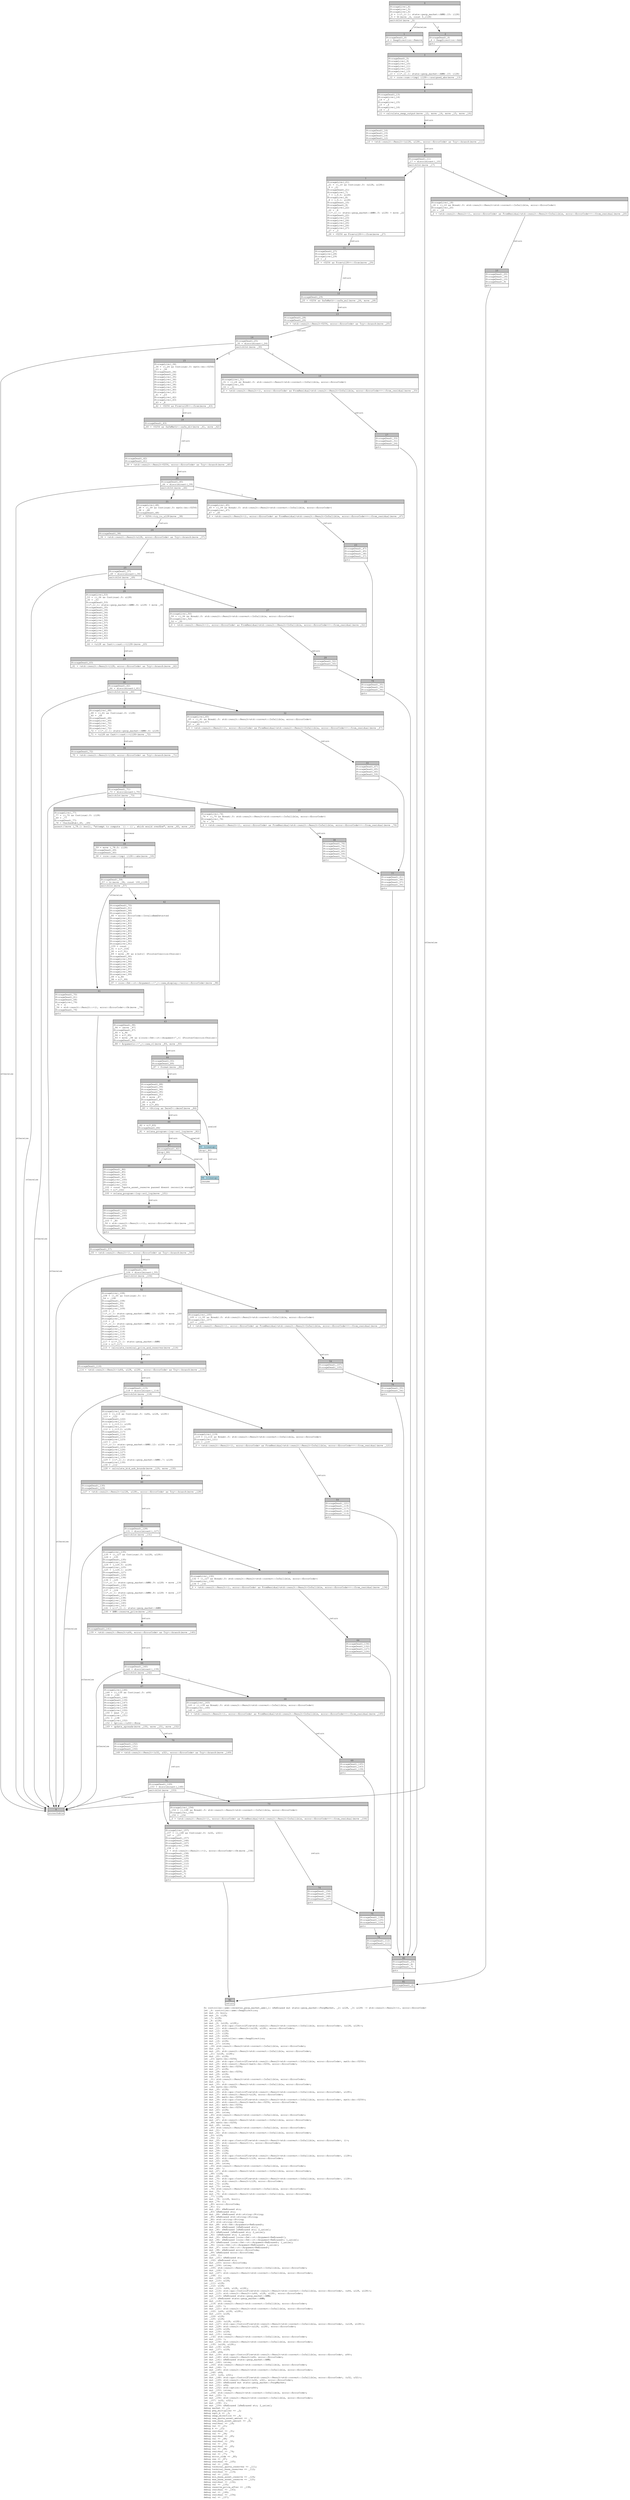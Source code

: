 digraph Mir_0_95 {
    graph [fontname="Courier, monospace"];
    node [fontname="Courier, monospace"];
    edge [fontname="Courier, monospace"];
    label=<fn controller::amm::recenter_perp_market_amm(_1: &amp;ReErased mut state::perp_market::PerpMarket, _2: u128, _3: u128) -&gt; std::result::Result&lt;(), error::ErrorCode&gt;<br align="left"/>let _4: controller::amm::SwapDirection;<br align="left"/>let mut _5: bool;<br align="left"/>let mut _6: i128;<br align="left"/>let _7: u128;<br align="left"/>let _8: u128;<br align="left"/>let mut _9: (u128, u128);<br align="left"/>let mut _10: std::ops::ControlFlow&lt;std::result::Result&lt;std::convert::Infallible, error::ErrorCode&gt;, (u128, u128)&gt;;<br align="left"/>let mut _11: std::result::Result&lt;(u128, u128), error::ErrorCode&gt;;<br align="left"/>let mut _12: u128;<br align="left"/>let mut _13: i128;<br align="left"/>let mut _14: u128;<br align="left"/>let mut _15: controller::amm::SwapDirection;<br align="left"/>let mut _16: u128;<br align="left"/>let mut _17: isize;<br align="left"/>let _18: std::result::Result&lt;std::convert::Infallible, error::ErrorCode&gt;;<br align="left"/>let mut _19: !;<br align="left"/>let mut _20: std::result::Result&lt;std::convert::Infallible, error::ErrorCode&gt;;<br align="left"/>let _21: (u128, u128);<br align="left"/>let mut _22: u128;<br align="left"/>let _23: math::bn::U256;<br align="left"/>let mut _24: std::ops::ControlFlow&lt;std::result::Result&lt;std::convert::Infallible, error::ErrorCode&gt;, math::bn::U256&gt;;<br align="left"/>let mut _25: std::result::Result&lt;math::bn::U256, error::ErrorCode&gt;;<br align="left"/>let mut _26: math::bn::U256;<br align="left"/>let mut _27: u128;<br align="left"/>let mut _28: math::bn::U256;<br align="left"/>let mut _29: u128;<br align="left"/>let mut _30: isize;<br align="left"/>let _31: std::result::Result&lt;std::convert::Infallible, error::ErrorCode&gt;;<br align="left"/>let mut _32: !;<br align="left"/>let mut _33: std::result::Result&lt;std::convert::Infallible, error::ErrorCode&gt;;<br align="left"/>let _34: math::bn::U256;<br align="left"/>let mut _35: u128;<br align="left"/>let mut _36: std::ops::ControlFlow&lt;std::result::Result&lt;std::convert::Infallible, error::ErrorCode&gt;, u128&gt;;<br align="left"/>let mut _37: std::result::Result&lt;u128, error::ErrorCode&gt;;<br align="left"/>let mut _38: math::bn::U256;<br align="left"/>let mut _39: std::ops::ControlFlow&lt;std::result::Result&lt;std::convert::Infallible, error::ErrorCode&gt;, math::bn::U256&gt;;<br align="left"/>let mut _40: std::result::Result&lt;math::bn::U256, error::ErrorCode&gt;;<br align="left"/>let mut _41: math::bn::U256;<br align="left"/>let mut _42: math::bn::U256;<br align="left"/>let mut _43: u128;<br align="left"/>let mut _44: isize;<br align="left"/>let _45: std::result::Result&lt;std::convert::Infallible, error::ErrorCode&gt;;<br align="left"/>let mut _46: !;<br align="left"/>let mut _47: std::result::Result&lt;std::convert::Infallible, error::ErrorCode&gt;;<br align="left"/>let _48: math::bn::U256;<br align="left"/>let mut _49: isize;<br align="left"/>let _50: std::result::Result&lt;std::convert::Infallible, error::ErrorCode&gt;;<br align="left"/>let mut _51: !;<br align="left"/>let mut _52: std::result::Result&lt;std::convert::Infallible, error::ErrorCode&gt;;<br align="left"/>let _53: u128;<br align="left"/>let _54: ();<br align="left"/>let mut _55: std::ops::ControlFlow&lt;std::result::Result&lt;std::convert::Infallible, error::ErrorCode&gt;, ()&gt;;<br align="left"/>let mut _56: std::result::Result&lt;(), error::ErrorCode&gt;;<br align="left"/>let mut _57: bool;<br align="left"/>let mut _58: i128;<br align="left"/>let mut _59: i128;<br align="left"/>let mut _60: i128;<br align="left"/>let mut _61: std::ops::ControlFlow&lt;std::result::Result&lt;std::convert::Infallible, error::ErrorCode&gt;, i128&gt;;<br align="left"/>let mut _62: std::result::Result&lt;i128, error::ErrorCode&gt;;<br align="left"/>let mut _63: u128;<br align="left"/>let mut _64: isize;<br align="left"/>let _65: std::result::Result&lt;std::convert::Infallible, error::ErrorCode&gt;;<br align="left"/>let mut _66: !;<br align="left"/>let mut _67: std::result::Result&lt;std::convert::Infallible, error::ErrorCode&gt;;<br align="left"/>let _68: i128;<br align="left"/>let mut _69: i128;<br align="left"/>let mut _70: std::ops::ControlFlow&lt;std::result::Result&lt;std::convert::Infallible, error::ErrorCode&gt;, i128&gt;;<br align="left"/>let mut _71: std::result::Result&lt;i128, error::ErrorCode&gt;;<br align="left"/>let mut _72: u128;<br align="left"/>let mut _73: isize;<br align="left"/>let _74: std::result::Result&lt;std::convert::Infallible, error::ErrorCode&gt;;<br align="left"/>let mut _75: !;<br align="left"/>let mut _76: std::result::Result&lt;std::convert::Infallible, error::ErrorCode&gt;;<br align="left"/>let _77: i128;<br align="left"/>let mut _78: (i128, bool);<br align="left"/>let mut _79: ();<br align="left"/>let _80: error::ErrorCode;<br align="left"/>let _81: ();<br align="left"/>let mut _82: &amp;ReErased str;<br align="left"/>let _83: &amp;ReErased str;<br align="left"/>let mut _84: &amp;ReErased std::string::String;<br align="left"/>let _85: &amp;ReErased std::string::String;<br align="left"/>let _86: std::string::String;<br align="left"/>let _87: std::string::String;<br align="left"/>let mut _88: std::fmt::Arguments&lt;ReErased&gt;;<br align="left"/>let mut _89: &amp;ReErased [&amp;ReErased str];<br align="left"/>let mut _90: &amp;ReErased [&amp;ReErased str; 2_usize];<br align="left"/>let _91: &amp;ReErased [&amp;ReErased str; 2_usize];<br align="left"/>let _92: [&amp;ReErased str; 2_usize];<br align="left"/>let mut _93: &amp;ReErased [core::fmt::rt::Argument&lt;ReErased&gt;];<br align="left"/>let mut _94: &amp;ReErased [core::fmt::rt::Argument&lt;ReErased&gt;; 1_usize];<br align="left"/>let _95: &amp;ReErased [core::fmt::rt::Argument&lt;ReErased&gt;; 1_usize];<br align="left"/>let _96: [core::fmt::rt::Argument&lt;ReErased&gt;; 1_usize];<br align="left"/>let mut _97: core::fmt::rt::Argument&lt;ReErased&gt;;<br align="left"/>let mut _98: &amp;ReErased error::ErrorCode;<br align="left"/>let _99: &amp;ReErased error::ErrorCode;<br align="left"/>let _100: ();<br align="left"/>let mut _101: &amp;ReErased str;<br align="left"/>let _102: &amp;ReErased str;<br align="left"/>let mut _103: error::ErrorCode;<br align="left"/>let mut _104: isize;<br align="left"/>let _105: std::result::Result&lt;std::convert::Infallible, error::ErrorCode&gt;;<br align="left"/>let mut _106: !;<br align="left"/>let mut _107: std::result::Result&lt;std::convert::Infallible, error::ErrorCode&gt;;<br align="left"/>let _108: ();<br align="left"/>let mut _109: u128;<br align="left"/>let mut _110: u128;<br align="left"/>let _111: u128;<br align="left"/>let _112: u128;<br align="left"/>let mut _113: (u64, u128, u128);<br align="left"/>let mut _114: std::ops::ControlFlow&lt;std::result::Result&lt;std::convert::Infallible, error::ErrorCode&gt;, (u64, u128, u128)&gt;;<br align="left"/>let mut _115: std::result::Result&lt;(u64, u128, u128), error::ErrorCode&gt;;<br align="left"/>let mut _116: &amp;ReErased state::perp_market::AMM;<br align="left"/>let _117: &amp;ReErased state::perp_market::AMM;<br align="left"/>let mut _118: isize;<br align="left"/>let _119: std::result::Result&lt;std::convert::Infallible, error::ErrorCode&gt;;<br align="left"/>let mut _120: !;<br align="left"/>let mut _121: std::result::Result&lt;std::convert::Infallible, error::ErrorCode&gt;;<br align="left"/>let _122: (u64, u128, u128);<br align="left"/>let mut _123: u128;<br align="left"/>let _124: u128;<br align="left"/>let _125: u128;<br align="left"/>let mut _126: (u128, u128);<br align="left"/>let mut _127: std::ops::ControlFlow&lt;std::result::Result&lt;std::convert::Infallible, error::ErrorCode&gt;, (u128, u128)&gt;;<br align="left"/>let mut _128: std::result::Result&lt;(u128, u128), error::ErrorCode&gt;;<br align="left"/>let mut _129: u128;<br align="left"/>let mut _130: u128;<br align="left"/>let mut _131: isize;<br align="left"/>let _132: std::result::Result&lt;std::convert::Infallible, error::ErrorCode&gt;;<br align="left"/>let mut _133: !;<br align="left"/>let mut _134: std::result::Result&lt;std::convert::Infallible, error::ErrorCode&gt;;<br align="left"/>let _135: (u128, u128);<br align="left"/>let mut _136: u128;<br align="left"/>let mut _137: u128;<br align="left"/>let _138: u64;<br align="left"/>let mut _139: std::ops::ControlFlow&lt;std::result::Result&lt;std::convert::Infallible, error::ErrorCode&gt;, u64&gt;;<br align="left"/>let mut _140: std::result::Result&lt;u64, error::ErrorCode&gt;;<br align="left"/>let mut _141: &amp;ReErased state::perp_market::AMM;<br align="left"/>let mut _142: isize;<br align="left"/>let _143: std::result::Result&lt;std::convert::Infallible, error::ErrorCode&gt;;<br align="left"/>let mut _144: !;<br align="left"/>let mut _145: std::result::Result&lt;std::convert::Infallible, error::ErrorCode&gt;;<br align="left"/>let _146: u64;<br align="left"/>let _147: (u32, u32);<br align="left"/>let mut _148: std::ops::ControlFlow&lt;std::result::Result&lt;std::convert::Infallible, error::ErrorCode&gt;, (u32, u32)&gt;;<br align="left"/>let mut _149: std::result::Result&lt;(u32, u32), error::ErrorCode&gt;;<br align="left"/>let mut _150: &amp;ReErased mut state::perp_market::PerpMarket;<br align="left"/>let mut _151: u64;<br align="left"/>let mut _152: std::option::Option&lt;u64&gt;;<br align="left"/>let mut _153: isize;<br align="left"/>let _154: std::result::Result&lt;std::convert::Infallible, error::ErrorCode&gt;;<br align="left"/>let mut _155: !;<br align="left"/>let mut _156: std::result::Result&lt;std::convert::Infallible, error::ErrorCode&gt;;<br align="left"/>let _157: (u32, u32);<br align="left"/>let mut _158: ();<br align="left"/>let mut _159: &amp;ReErased [&amp;ReErased str; 2_usize];<br align="left"/>debug market =&gt; _1;<br align="left"/>debug peg_multiplier =&gt; _2;<br align="left"/>debug sqrt_k =&gt; _3;<br align="left"/>debug swap_direction =&gt; _4;<br align="left"/>debug new_quote_asset_amount =&gt; _7;<br align="left"/>debug new_base_asset_amount =&gt; _8;<br align="left"/>debug residual =&gt; _18;<br align="left"/>debug val =&gt; _21;<br align="left"/>debug k =&gt; _23;<br align="left"/>debug residual =&gt; _31;<br align="left"/>debug val =&gt; _34;<br align="left"/>debug residual =&gt; _45;<br align="left"/>debug val =&gt; _48;<br align="left"/>debug residual =&gt; _50;<br align="left"/>debug val =&gt; _53;<br align="left"/>debug residual =&gt; _65;<br align="left"/>debug val =&gt; _68;<br align="left"/>debug residual =&gt; _74;<br align="left"/>debug val =&gt; _77;<br align="left"/>debug error_code =&gt; _80;<br align="left"/>debug res =&gt; _87;<br align="left"/>debug residual =&gt; _105;<br align="left"/>debug val =&gt; _108;<br align="left"/>debug terminal_quote_reserves =&gt; _111;<br align="left"/>debug terminal_base_reserves =&gt; _112;<br align="left"/>debug residual =&gt; _119;<br align="left"/>debug val =&gt; _122;<br align="left"/>debug min_base_asset_reserve =&gt; _124;<br align="left"/>debug max_base_asset_reserve =&gt; _125;<br align="left"/>debug residual =&gt; _132;<br align="left"/>debug val =&gt; _135;<br align="left"/>debug reserve_price_after =&gt; _138;<br align="left"/>debug residual =&gt; _143;<br align="left"/>debug val =&gt; _146;<br align="left"/>debug residual =&gt; _154;<br align="left"/>debug val =&gt; _157;<br align="left"/>>;
    bb0__0_95 [shape="none", label=<<table border="0" cellborder="1" cellspacing="0"><tr><td bgcolor="gray" align="center" colspan="1">0</td></tr><tr><td align="left" balign="left">StorageLive(_4)<br/>StorageLive(_5)<br/>StorageLive(_6)<br/>_6 = (((*_1).1: state::perp_market::AMM).15: i128)<br/>_5 = Gt(move _6, const 0_i128)<br/></td></tr><tr><td align="left">switchInt(move _5)</td></tr></table>>];
    bb1__0_95 [shape="none", label=<<table border="0" cellborder="1" cellspacing="0"><tr><td bgcolor="gray" align="center" colspan="1">1</td></tr><tr><td align="left" balign="left">StorageDead(_6)<br/>_4 = SwapDirection::Remove<br/></td></tr><tr><td align="left">goto</td></tr></table>>];
    bb2__0_95 [shape="none", label=<<table border="0" cellborder="1" cellspacing="0"><tr><td bgcolor="gray" align="center" colspan="1">2</td></tr><tr><td align="left" balign="left">StorageDead(_6)<br/>_4 = SwapDirection::Add<br/></td></tr><tr><td align="left">goto</td></tr></table>>];
    bb3__0_95 [shape="none", label=<<table border="0" cellborder="1" cellspacing="0"><tr><td bgcolor="gray" align="center" colspan="1">3</td></tr><tr><td align="left" balign="left">StorageDead(_5)<br/>StorageLive(_9)<br/>StorageLive(_10)<br/>StorageLive(_11)<br/>StorageLive(_12)<br/>StorageLive(_13)<br/>_13 = (((*_1).1: state::perp_market::AMM).15: i128)<br/></td></tr><tr><td align="left">_12 = core::num::&lt;impl i128&gt;::unsigned_abs(move _13)</td></tr></table>>];
    bb4__0_95 [shape="none", label=<<table border="0" cellborder="1" cellspacing="0"><tr><td bgcolor="gray" align="center" colspan="1">4</td></tr><tr><td align="left" balign="left">StorageDead(_13)<br/>StorageLive(_14)<br/>_14 = _3<br/>StorageLive(_15)<br/>_15 = _4<br/>StorageLive(_16)<br/>_16 = _3<br/></td></tr><tr><td align="left">_11 = calculate_swap_output(move _12, move _14, move _15, move _16)</td></tr></table>>];
    bb5__0_95 [shape="none", label=<<table border="0" cellborder="1" cellspacing="0"><tr><td bgcolor="gray" align="center" colspan="1">5</td></tr><tr><td align="left" balign="left">StorageDead(_16)<br/>StorageDead(_15)<br/>StorageDead(_14)<br/>StorageDead(_12)<br/></td></tr><tr><td align="left">_10 = &lt;std::result::Result&lt;(u128, u128), error::ErrorCode&gt; as Try&gt;::branch(move _11)</td></tr></table>>];
    bb6__0_95 [shape="none", label=<<table border="0" cellborder="1" cellspacing="0"><tr><td bgcolor="gray" align="center" colspan="1">6</td></tr><tr><td align="left" balign="left">StorageDead(_11)<br/>_17 = discriminant(_10)<br/></td></tr><tr><td align="left">switchInt(move _17)</td></tr></table>>];
    bb7__0_95 [shape="none", label=<<table border="0" cellborder="1" cellspacing="0"><tr><td bgcolor="gray" align="center" colspan="1">7</td></tr><tr><td align="left" balign="left">StorageLive(_21)<br/>_21 = ((_10 as Continue).0: (u128, u128))<br/>_9 = _21<br/>StorageDead(_21)<br/>StorageLive(_7)<br/>_7 = (_9.0: u128)<br/>StorageLive(_8)<br/>_8 = (_9.1: u128)<br/>StorageDead(_10)<br/>StorageDead(_9)<br/>StorageLive(_22)<br/>_22 = _8<br/>(((*_1).1: state::perp_market::AMM).5: u128) = move _22<br/>StorageDead(_22)<br/>StorageLive(_23)<br/>StorageLive(_24)<br/>StorageLive(_25)<br/>StorageLive(_26)<br/>StorageLive(_27)<br/>_27 = _3<br/></td></tr><tr><td align="left">_26 = &lt;U256 as From&lt;u128&gt;&gt;::from(move _27)</td></tr></table>>];
    bb8__0_95 [shape="none", label=<<table border="0" cellborder="1" cellspacing="0"><tr><td bgcolor="gray" align="center" colspan="1">8</td></tr><tr><td align="left">unreachable</td></tr></table>>];
    bb9__0_95 [shape="none", label=<<table border="0" cellborder="1" cellspacing="0"><tr><td bgcolor="gray" align="center" colspan="1">9</td></tr><tr><td align="left" balign="left">StorageLive(_18)<br/>_18 = ((_10 as Break).0: std::result::Result&lt;std::convert::Infallible, error::ErrorCode&gt;)<br/>StorageLive(_20)<br/>_20 = _18<br/></td></tr><tr><td align="left">_0 = &lt;std::result::Result&lt;(), error::ErrorCode&gt; as FromResidual&lt;std::result::Result&lt;Infallible, error::ErrorCode&gt;&gt;&gt;::from_residual(move _20)</td></tr></table>>];
    bb10__0_95 [shape="none", label=<<table border="0" cellborder="1" cellspacing="0"><tr><td bgcolor="gray" align="center" colspan="1">10</td></tr><tr><td align="left" balign="left">StorageDead(_20)<br/>StorageDead(_18)<br/>StorageDead(_10)<br/>StorageDead(_9)<br/></td></tr><tr><td align="left">goto</td></tr></table>>];
    bb11__0_95 [shape="none", label=<<table border="0" cellborder="1" cellspacing="0"><tr><td bgcolor="gray" align="center" colspan="1">11</td></tr><tr><td align="left" balign="left">StorageDead(_27)<br/>StorageLive(_28)<br/>StorageLive(_29)<br/>_29 = _3<br/></td></tr><tr><td align="left">_28 = &lt;U256 as From&lt;u128&gt;&gt;::from(move _29)</td></tr></table>>];
    bb12__0_95 [shape="none", label=<<table border="0" cellborder="1" cellspacing="0"><tr><td bgcolor="gray" align="center" colspan="1">12</td></tr><tr><td align="left" balign="left">StorageDead(_29)<br/></td></tr><tr><td align="left">_25 = &lt;U256 as SafeMath&gt;::safe_mul(move _26, move _28)</td></tr></table>>];
    bb13__0_95 [shape="none", label=<<table border="0" cellborder="1" cellspacing="0"><tr><td bgcolor="gray" align="center" colspan="1">13</td></tr><tr><td align="left" balign="left">StorageDead(_28)<br/>StorageDead(_26)<br/></td></tr><tr><td align="left">_24 = &lt;std::result::Result&lt;U256, error::ErrorCode&gt; as Try&gt;::branch(move _25)</td></tr></table>>];
    bb14__0_95 [shape="none", label=<<table border="0" cellborder="1" cellspacing="0"><tr><td bgcolor="gray" align="center" colspan="1">14</td></tr><tr><td align="left" balign="left">StorageDead(_25)<br/>_30 = discriminant(_24)<br/></td></tr><tr><td align="left">switchInt(move _30)</td></tr></table>>];
    bb15__0_95 [shape="none", label=<<table border="0" cellborder="1" cellspacing="0"><tr><td bgcolor="gray" align="center" colspan="1">15</td></tr><tr><td align="left" balign="left">StorageLive(_34)<br/>_34 = ((_24 as Continue).0: math::bn::U256)<br/>_23 = _34<br/>StorageDead(_34)<br/>StorageDead(_24)<br/>StorageLive(_35)<br/>StorageLive(_36)<br/>StorageLive(_37)<br/>StorageLive(_38)<br/>StorageLive(_39)<br/>StorageLive(_40)<br/>StorageLive(_41)<br/>_41 = _23<br/>StorageLive(_42)<br/>StorageLive(_43)<br/>_43 = _8<br/></td></tr><tr><td align="left">_42 = &lt;U256 as From&lt;u128&gt;&gt;::from(move _43)</td></tr></table>>];
    bb16__0_95 [shape="none", label=<<table border="0" cellborder="1" cellspacing="0"><tr><td bgcolor="gray" align="center" colspan="1">16</td></tr><tr><td align="left" balign="left">StorageLive(_31)<br/>_31 = ((_24 as Break).0: std::result::Result&lt;std::convert::Infallible, error::ErrorCode&gt;)<br/>StorageLive(_33)<br/>_33 = _31<br/></td></tr><tr><td align="left">_0 = &lt;std::result::Result&lt;(), error::ErrorCode&gt; as FromResidual&lt;std::result::Result&lt;Infallible, error::ErrorCode&gt;&gt;&gt;::from_residual(move _33)</td></tr></table>>];
    bb17__0_95 [shape="none", label=<<table border="0" cellborder="1" cellspacing="0"><tr><td bgcolor="gray" align="center" colspan="1">17</td></tr><tr><td align="left" balign="left">StorageDead(_33)<br/>StorageDead(_31)<br/>StorageDead(_24)<br/></td></tr><tr><td align="left">goto</td></tr></table>>];
    bb18__0_95 [shape="none", label=<<table border="0" cellborder="1" cellspacing="0"><tr><td bgcolor="gray" align="center" colspan="1">18</td></tr><tr><td align="left" balign="left">StorageDead(_43)<br/></td></tr><tr><td align="left">_40 = &lt;U256 as SafeMath&gt;::safe_div(move _41, move _42)</td></tr></table>>];
    bb19__0_95 [shape="none", label=<<table border="0" cellborder="1" cellspacing="0"><tr><td bgcolor="gray" align="center" colspan="1">19</td></tr><tr><td align="left" balign="left">StorageDead(_42)<br/>StorageDead(_41)<br/></td></tr><tr><td align="left">_39 = &lt;std::result::Result&lt;U256, error::ErrorCode&gt; as Try&gt;::branch(move _40)</td></tr></table>>];
    bb20__0_95 [shape="none", label=<<table border="0" cellborder="1" cellspacing="0"><tr><td bgcolor="gray" align="center" colspan="1">20</td></tr><tr><td align="left" balign="left">StorageDead(_40)<br/>_44 = discriminant(_39)<br/></td></tr><tr><td align="left">switchInt(move _44)</td></tr></table>>];
    bb21__0_95 [shape="none", label=<<table border="0" cellborder="1" cellspacing="0"><tr><td bgcolor="gray" align="center" colspan="1">21</td></tr><tr><td align="left" balign="left">StorageLive(_48)<br/>_48 = ((_39 as Continue).0: math::bn::U256)<br/>_38 = _48<br/>StorageDead(_48)<br/></td></tr><tr><td align="left">_37 = U256::try_to_u128(move _38)</td></tr></table>>];
    bb22__0_95 [shape="none", label=<<table border="0" cellborder="1" cellspacing="0"><tr><td bgcolor="gray" align="center" colspan="1">22</td></tr><tr><td align="left" balign="left">StorageLive(_45)<br/>_45 = ((_39 as Break).0: std::result::Result&lt;std::convert::Infallible, error::ErrorCode&gt;)<br/>StorageLive(_47)<br/>_47 = _45<br/></td></tr><tr><td align="left">_0 = &lt;std::result::Result&lt;(), error::ErrorCode&gt; as FromResidual&lt;std::result::Result&lt;Infallible, error::ErrorCode&gt;&gt;&gt;::from_residual(move _47)</td></tr></table>>];
    bb23__0_95 [shape="none", label=<<table border="0" cellborder="1" cellspacing="0"><tr><td bgcolor="gray" align="center" colspan="1">23</td></tr><tr><td align="left" balign="left">StorageDead(_47)<br/>StorageDead(_45)<br/>StorageDead(_38)<br/>StorageDead(_37)<br/></td></tr><tr><td align="left">goto</td></tr></table>>];
    bb24__0_95 [shape="none", label=<<table border="0" cellborder="1" cellspacing="0"><tr><td bgcolor="gray" align="center" colspan="1">24</td></tr><tr><td align="left" balign="left">StorageDead(_38)<br/></td></tr><tr><td align="left">_36 = &lt;std::result::Result&lt;u128, error::ErrorCode&gt; as Try&gt;::branch(move _37)</td></tr></table>>];
    bb25__0_95 [shape="none", label=<<table border="0" cellborder="1" cellspacing="0"><tr><td bgcolor="gray" align="center" colspan="1">25</td></tr><tr><td align="left" balign="left">StorageDead(_37)<br/>_49 = discriminant(_36)<br/></td></tr><tr><td align="left">switchInt(move _49)</td></tr></table>>];
    bb26__0_95 [shape="none", label=<<table border="0" cellborder="1" cellspacing="0"><tr><td bgcolor="gray" align="center" colspan="1">26</td></tr><tr><td align="left" balign="left">StorageLive(_53)<br/>_53 = ((_36 as Continue).0: u128)<br/>_35 = _53<br/>StorageDead(_53)<br/>(((*_1).1: state::perp_market::AMM).6: u128) = move _35<br/>StorageDead(_35)<br/>StorageDead(_39)<br/>StorageDead(_36)<br/>StorageLive(_54)<br/>StorageLive(_55)<br/>StorageLive(_56)<br/>StorageLive(_57)<br/>StorageLive(_58)<br/>StorageLive(_59)<br/>StorageLive(_60)<br/>StorageLive(_61)<br/>StorageLive(_62)<br/>StorageLive(_63)<br/>_63 = _7<br/></td></tr><tr><td align="left">_62 = &lt;u128 as Cast&gt;::cast::&lt;i128&gt;(move _63)</td></tr></table>>];
    bb27__0_95 [shape="none", label=<<table border="0" cellborder="1" cellspacing="0"><tr><td bgcolor="gray" align="center" colspan="1">27</td></tr><tr><td align="left" balign="left">StorageLive(_50)<br/>_50 = ((_36 as Break).0: std::result::Result&lt;std::convert::Infallible, error::ErrorCode&gt;)<br/>StorageLive(_52)<br/>_52 = _50<br/></td></tr><tr><td align="left">_0 = &lt;std::result::Result&lt;(), error::ErrorCode&gt; as FromResidual&lt;std::result::Result&lt;Infallible, error::ErrorCode&gt;&gt;&gt;::from_residual(move _52)</td></tr></table>>];
    bb28__0_95 [shape="none", label=<<table border="0" cellborder="1" cellspacing="0"><tr><td bgcolor="gray" align="center" colspan="1">28</td></tr><tr><td align="left" balign="left">StorageDead(_52)<br/>StorageDead(_50)<br/></td></tr><tr><td align="left">goto</td></tr></table>>];
    bb29__0_95 [shape="none", label=<<table border="0" cellborder="1" cellspacing="0"><tr><td bgcolor="gray" align="center" colspan="1">29</td></tr><tr><td align="left" balign="left">StorageDead(_63)<br/></td></tr><tr><td align="left">_61 = &lt;std::result::Result&lt;i128, error::ErrorCode&gt; as Try&gt;::branch(move _62)</td></tr></table>>];
    bb30__0_95 [shape="none", label=<<table border="0" cellborder="1" cellspacing="0"><tr><td bgcolor="gray" align="center" colspan="1">30</td></tr><tr><td align="left" balign="left">StorageDead(_62)<br/>_64 = discriminant(_61)<br/></td></tr><tr><td align="left">switchInt(move _64)</td></tr></table>>];
    bb31__0_95 [shape="none", label=<<table border="0" cellborder="1" cellspacing="0"><tr><td bgcolor="gray" align="center" colspan="1">31</td></tr><tr><td align="left" balign="left">StorageLive(_68)<br/>_68 = ((_61 as Continue).0: i128)<br/>_60 = _68<br/>StorageDead(_68)<br/>StorageLive(_69)<br/>StorageLive(_70)<br/>StorageLive(_71)<br/>StorageLive(_72)<br/>_72 = (((*_1).1: state::perp_market::AMM).6: u128)<br/></td></tr><tr><td align="left">_71 = &lt;u128 as Cast&gt;::cast::&lt;i128&gt;(move _72)</td></tr></table>>];
    bb32__0_95 [shape="none", label=<<table border="0" cellborder="1" cellspacing="0"><tr><td bgcolor="gray" align="center" colspan="1">32</td></tr><tr><td align="left" balign="left">StorageLive(_65)<br/>_65 = ((_61 as Break).0: std::result::Result&lt;std::convert::Infallible, error::ErrorCode&gt;)<br/>StorageLive(_67)<br/>_67 = _65<br/></td></tr><tr><td align="left">_0 = &lt;std::result::Result&lt;(), error::ErrorCode&gt; as FromResidual&lt;std::result::Result&lt;Infallible, error::ErrorCode&gt;&gt;&gt;::from_residual(move _67)</td></tr></table>>];
    bb33__0_95 [shape="none", label=<<table border="0" cellborder="1" cellspacing="0"><tr><td bgcolor="gray" align="center" colspan="1">33</td></tr><tr><td align="left" balign="left">StorageDead(_67)<br/>StorageDead(_65)<br/>StorageDead(_60)<br/>StorageDead(_59)<br/></td></tr><tr><td align="left">goto</td></tr></table>>];
    bb34__0_95 [shape="none", label=<<table border="0" cellborder="1" cellspacing="0"><tr><td bgcolor="gray" align="center" colspan="1">34</td></tr><tr><td align="left" balign="left">StorageDead(_72)<br/></td></tr><tr><td align="left">_70 = &lt;std::result::Result&lt;i128, error::ErrorCode&gt; as Try&gt;::branch(move _71)</td></tr></table>>];
    bb35__0_95 [shape="none", label=<<table border="0" cellborder="1" cellspacing="0"><tr><td bgcolor="gray" align="center" colspan="1">35</td></tr><tr><td align="left" balign="left">StorageDead(_71)<br/>_73 = discriminant(_70)<br/></td></tr><tr><td align="left">switchInt(move _73)</td></tr></table>>];
    bb36__0_95 [shape="none", label=<<table border="0" cellborder="1" cellspacing="0"><tr><td bgcolor="gray" align="center" colspan="1">36</td></tr><tr><td align="left" balign="left">StorageLive(_77)<br/>_77 = ((_70 as Continue).0: i128)<br/>_69 = _77<br/>StorageDead(_77)<br/>_78 = CheckedSub(_60, _69)<br/></td></tr><tr><td align="left">assert(!move (_78.1: bool), &quot;attempt to compute `{} - {}`, which would overflow&quot;, move _60, move _69)</td></tr></table>>];
    bb37__0_95 [shape="none", label=<<table border="0" cellborder="1" cellspacing="0"><tr><td bgcolor="gray" align="center" colspan="1">37</td></tr><tr><td align="left" balign="left">StorageLive(_74)<br/>_74 = ((_70 as Break).0: std::result::Result&lt;std::convert::Infallible, error::ErrorCode&gt;)<br/>StorageLive(_76)<br/>_76 = _74<br/></td></tr><tr><td align="left">_0 = &lt;std::result::Result&lt;(), error::ErrorCode&gt; as FromResidual&lt;std::result::Result&lt;Infallible, error::ErrorCode&gt;&gt;&gt;::from_residual(move _76)</td></tr></table>>];
    bb38__0_95 [shape="none", label=<<table border="0" cellborder="1" cellspacing="0"><tr><td bgcolor="gray" align="center" colspan="1">38</td></tr><tr><td align="left" balign="left">StorageDead(_76)<br/>StorageDead(_74)<br/>StorageDead(_69)<br/>StorageDead(_60)<br/>StorageDead(_59)<br/>StorageDead(_70)<br/></td></tr><tr><td align="left">goto</td></tr></table>>];
    bb39__0_95 [shape="none", label=<<table border="0" cellborder="1" cellspacing="0"><tr><td bgcolor="gray" align="center" colspan="1">39</td></tr><tr><td align="left" balign="left">_59 = move (_78.0: i128)<br/>StorageDead(_69)<br/>StorageDead(_60)<br/></td></tr><tr><td align="left">_58 = core::num::&lt;impl i128&gt;::abs(move _59)</td></tr></table>>];
    bb40__0_95 [shape="none", label=<<table border="0" cellborder="1" cellspacing="0"><tr><td bgcolor="gray" align="center" colspan="1">40</td></tr><tr><td align="left" balign="left">StorageDead(_59)<br/>_57 = Lt(move _58, const 100_i128)<br/></td></tr><tr><td align="left">switchInt(move _57)</td></tr></table>>];
    bb41__0_95 [shape="none", label=<<table border="0" cellborder="1" cellspacing="0"><tr><td bgcolor="gray" align="center" colspan="1">41</td></tr><tr><td align="left" balign="left">StorageDead(_70)<br/>StorageDead(_61)<br/>StorageDead(_58)<br/>StorageLive(_79)<br/>_79 = ()<br/>_56 = std::result::Result::&lt;(), error::ErrorCode&gt;::Ok(move _79)<br/>StorageDead(_79)<br/></td></tr><tr><td align="left">goto</td></tr></table>>];
    bb42__0_95 [shape="none", label=<<table border="0" cellborder="1" cellspacing="0"><tr><td bgcolor="gray" align="center" colspan="1">42</td></tr><tr><td align="left" balign="left">StorageDead(_70)<br/>StorageDead(_61)<br/>StorageDead(_58)<br/>StorageLive(_80)<br/>_80 = error::ErrorCode::InvalidAmmDetected<br/>StorageLive(_81)<br/>StorageLive(_82)<br/>StorageLive(_83)<br/>StorageLive(_84)<br/>StorageLive(_85)<br/>StorageLive(_86)<br/>StorageLive(_87)<br/>StorageLive(_88)<br/>StorageLive(_89)<br/>StorageLive(_90)<br/>StorageLive(_91)<br/>_159 = const _<br/>_91 = &amp;(*_159)<br/>_90 = &amp;(*_91)<br/>_89 = move _90 as &amp;[&amp;str] (PointerCoercion(Unsize))<br/>StorageDead(_90)<br/>StorageLive(_93)<br/>StorageLive(_94)<br/>StorageLive(_95)<br/>StorageLive(_96)<br/>StorageLive(_97)<br/>StorageLive(_98)<br/>StorageLive(_99)<br/>_99 = &amp;_80<br/>_98 = &amp;(*_99)<br/></td></tr><tr><td align="left">_97 = core::fmt::rt::Argument::&lt;'_&gt;::new_display::&lt;error::ErrorCode&gt;(move _98)</td></tr></table>>];
    bb43__0_95 [shape="none", label=<<table border="0" cellborder="1" cellspacing="0"><tr><td bgcolor="gray" align="center" colspan="1">43</td></tr><tr><td align="left" balign="left">StorageDead(_98)<br/>_96 = [move _97]<br/>StorageDead(_97)<br/>_95 = &amp;_96<br/>_94 = &amp;(*_95)<br/>_93 = move _94 as &amp;[core::fmt::rt::Argument&lt;'_&gt;] (PointerCoercion(Unsize))<br/>StorageDead(_94)<br/></td></tr><tr><td align="left">_88 = Arguments::&lt;'_&gt;::new_v1(move _89, move _93)</td></tr></table>>];
    bb44__0_95 [shape="none", label=<<table border="0" cellborder="1" cellspacing="0"><tr><td bgcolor="gray" align="center" colspan="1">44</td></tr><tr><td align="left" balign="left">StorageDead(_93)<br/>StorageDead(_89)<br/></td></tr><tr><td align="left">_87 = format(move _88)</td></tr></table>>];
    bb45__0_95 [shape="none", label=<<table border="0" cellborder="1" cellspacing="0"><tr><td bgcolor="gray" align="center" colspan="1">45</td></tr><tr><td align="left" balign="left">StorageDead(_88)<br/>StorageDead(_99)<br/>StorageDead(_96)<br/>StorageDead(_95)<br/>StorageDead(_91)<br/>_86 = move _87<br/>StorageDead(_87)<br/>_85 = &amp;_86<br/>_84 = &amp;(*_85)<br/></td></tr><tr><td align="left">_83 = &lt;String as Deref&gt;::deref(move _84)</td></tr></table>>];
    bb46__0_95 [shape="none", label=<<table border="0" cellborder="1" cellspacing="0"><tr><td bgcolor="gray" align="center" colspan="1">46</td></tr><tr><td align="left" balign="left">_82 = &amp;(*_83)<br/>StorageDead(_84)<br/></td></tr><tr><td align="left">_81 = solana_program::log::sol_log(move _82)</td></tr></table>>];
    bb47__0_95 [shape="none", label=<<table border="0" cellborder="1" cellspacing="0"><tr><td bgcolor="gray" align="center" colspan="1">47</td></tr><tr><td align="left" balign="left">StorageDead(_82)<br/></td></tr><tr><td align="left">drop(_86)</td></tr></table>>];
    bb48__0_95 [shape="none", label=<<table border="0" cellborder="1" cellspacing="0"><tr><td bgcolor="gray" align="center" colspan="1">48</td></tr><tr><td align="left" balign="left">StorageDead(_86)<br/>StorageDead(_85)<br/>StorageDead(_83)<br/>StorageDead(_81)<br/>StorageLive(_100)<br/>StorageLive(_101)<br/>StorageLive(_102)<br/>_102 = const &quot;quote_asset_reserve passed doesnt reconcile enough&quot;<br/>_101 = &amp;(*_102)<br/></td></tr><tr><td align="left">_100 = solana_program::log::sol_log(move _101)</td></tr></table>>];
    bb49__0_95 [shape="none", label=<<table border="0" cellborder="1" cellspacing="0"><tr><td bgcolor="gray" align="center" colspan="1">49</td></tr><tr><td align="left" balign="left">StorageDead(_101)<br/>StorageDead(_102)<br/>StorageDead(_100)<br/>StorageLive(_103)<br/>_103 = _80<br/>_56 = std::result::Result::&lt;(), error::ErrorCode&gt;::Err(move _103)<br/>StorageDead(_103)<br/>StorageDead(_80)<br/></td></tr><tr><td align="left">goto</td></tr></table>>];
    bb50__0_95 [shape="none", label=<<table border="0" cellborder="1" cellspacing="0"><tr><td bgcolor="gray" align="center" colspan="1">50</td></tr><tr><td align="left" balign="left">StorageDead(_57)<br/></td></tr><tr><td align="left">_55 = &lt;std::result::Result&lt;(), error::ErrorCode&gt; as Try&gt;::branch(move _56)</td></tr></table>>];
    bb51__0_95 [shape="none", label=<<table border="0" cellborder="1" cellspacing="0"><tr><td bgcolor="gray" align="center" colspan="1">51</td></tr><tr><td align="left" balign="left">StorageDead(_56)<br/>_104 = discriminant(_55)<br/></td></tr><tr><td align="left">switchInt(move _104)</td></tr></table>>];
    bb52__0_95 [shape="none", label=<<table border="0" cellborder="1" cellspacing="0"><tr><td bgcolor="gray" align="center" colspan="1">52</td></tr><tr><td align="left" balign="left">StorageLive(_108)<br/>_108 = ((_55 as Continue).0: ())<br/>_54 = _108<br/>StorageDead(_108)<br/>StorageDead(_55)<br/>StorageDead(_54)<br/>StorageLive(_109)<br/>_109 = _3<br/>(((*_1).1: state::perp_market::AMM).10: u128) = move _109<br/>StorageDead(_109)<br/>StorageLive(_110)<br/>_110 = _2<br/>(((*_1).1: state::perp_market::AMM).11: u128) = move _110<br/>StorageDead(_110)<br/>StorageLive(_113)<br/>StorageLive(_114)<br/>StorageLive(_115)<br/>StorageLive(_116)<br/>StorageLive(_117)<br/>_117 = &amp;((*_1).1: state::perp_market::AMM)<br/>_116 = &amp;(*_117)<br/></td></tr><tr><td align="left">_115 = calculate_terminal_price_and_reserves(move _116)</td></tr></table>>];
    bb53__0_95 [shape="none", label=<<table border="0" cellborder="1" cellspacing="0"><tr><td bgcolor="gray" align="center" colspan="1">53</td></tr><tr><td align="left" balign="left">StorageLive(_105)<br/>_105 = ((_55 as Break).0: std::result::Result&lt;std::convert::Infallible, error::ErrorCode&gt;)<br/>StorageLive(_107)<br/>_107 = _105<br/></td></tr><tr><td align="left">_0 = &lt;std::result::Result&lt;(), error::ErrorCode&gt; as FromResidual&lt;std::result::Result&lt;Infallible, error::ErrorCode&gt;&gt;&gt;::from_residual(move _107)</td></tr></table>>];
    bb54__0_95 [shape="none", label=<<table border="0" cellborder="1" cellspacing="0"><tr><td bgcolor="gray" align="center" colspan="1">54</td></tr><tr><td align="left" balign="left">StorageDead(_107)<br/>StorageDead(_105)<br/></td></tr><tr><td align="left">goto</td></tr></table>>];
    bb55__0_95 [shape="none", label=<<table border="0" cellborder="1" cellspacing="0"><tr><td bgcolor="gray" align="center" colspan="1">55</td></tr><tr><td align="left" balign="left">StorageDead(_116)<br/></td></tr><tr><td align="left">_114 = &lt;std::result::Result&lt;(u64, u128, u128), error::ErrorCode&gt; as Try&gt;::branch(move _115)</td></tr></table>>];
    bb56__0_95 [shape="none", label=<<table border="0" cellborder="1" cellspacing="0"><tr><td bgcolor="gray" align="center" colspan="1">56</td></tr><tr><td align="left" balign="left">StorageDead(_115)<br/>_118 = discriminant(_114)<br/></td></tr><tr><td align="left">switchInt(move _118)</td></tr></table>>];
    bb57__0_95 [shape="none", label=<<table border="0" cellborder="1" cellspacing="0"><tr><td bgcolor="gray" align="center" colspan="1">57</td></tr><tr><td align="left" balign="left">StorageLive(_122)<br/>_122 = ((_114 as Continue).0: (u64, u128, u128))<br/>_113 = _122<br/>StorageDead(_122)<br/>StorageLive(_111)<br/>_111 = (_113.1: u128)<br/>StorageLive(_112)<br/>_112 = (_113.2: u128)<br/>StorageDead(_117)<br/>StorageDead(_114)<br/>StorageDead(_113)<br/>StorageLive(_123)<br/>_123 = _111<br/>(((*_1).1: state::perp_market::AMM).12: u128) = move _123<br/>StorageDead(_123)<br/>StorageLive(_126)<br/>StorageLive(_127)<br/>StorageLive(_128)<br/>StorageLive(_129)<br/>_129 = (((*_1).1: state::perp_market::AMM).7: u128)<br/>StorageLive(_130)<br/>_130 = _112<br/></td></tr><tr><td align="left">_128 = calculate_bid_ask_bounds(move _129, move _130)</td></tr></table>>];
    bb58__0_95 [shape="none", label=<<table border="0" cellborder="1" cellspacing="0"><tr><td bgcolor="gray" align="center" colspan="1">58</td></tr><tr><td align="left" balign="left">StorageLive(_119)<br/>_119 = ((_114 as Break).0: std::result::Result&lt;std::convert::Infallible, error::ErrorCode&gt;)<br/>StorageLive(_121)<br/>_121 = _119<br/></td></tr><tr><td align="left">_0 = &lt;std::result::Result&lt;(), error::ErrorCode&gt; as FromResidual&lt;std::result::Result&lt;Infallible, error::ErrorCode&gt;&gt;&gt;::from_residual(move _121)</td></tr></table>>];
    bb59__0_95 [shape="none", label=<<table border="0" cellborder="1" cellspacing="0"><tr><td bgcolor="gray" align="center" colspan="1">59</td></tr><tr><td align="left" balign="left">StorageDead(_121)<br/>StorageDead(_119)<br/>StorageDead(_117)<br/>StorageDead(_114)<br/>StorageDead(_113)<br/></td></tr><tr><td align="left">goto</td></tr></table>>];
    bb60__0_95 [shape="none", label=<<table border="0" cellborder="1" cellspacing="0"><tr><td bgcolor="gray" align="center" colspan="1">60</td></tr><tr><td align="left" balign="left">StorageDead(_130)<br/>StorageDead(_129)<br/></td></tr><tr><td align="left">_127 = &lt;std::result::Result&lt;(u128, u128), error::ErrorCode&gt; as Try&gt;::branch(move _128)</td></tr></table>>];
    bb61__0_95 [shape="none", label=<<table border="0" cellborder="1" cellspacing="0"><tr><td bgcolor="gray" align="center" colspan="1">61</td></tr><tr><td align="left" balign="left">StorageDead(_128)<br/>_131 = discriminant(_127)<br/></td></tr><tr><td align="left">switchInt(move _131)</td></tr></table>>];
    bb62__0_95 [shape="none", label=<<table border="0" cellborder="1" cellspacing="0"><tr><td bgcolor="gray" align="center" colspan="1">62</td></tr><tr><td align="left" balign="left">StorageLive(_135)<br/>_135 = ((_127 as Continue).0: (u128, u128))<br/>_126 = _135<br/>StorageDead(_135)<br/>StorageLive(_124)<br/>_124 = (_126.0: u128)<br/>StorageLive(_125)<br/>_125 = (_126.1: u128)<br/>StorageDead(_127)<br/>StorageDead(_126)<br/>StorageLive(_136)<br/>_136 = _125<br/>(((*_1).1: state::perp_market::AMM).9: u128) = move _136<br/>StorageDead(_136)<br/>StorageLive(_137)<br/>_137 = _124<br/>(((*_1).1: state::perp_market::AMM).8: u128) = move _137<br/>StorageDead(_137)<br/>StorageLive(_138)<br/>StorageLive(_139)<br/>StorageLive(_140)<br/>StorageLive(_141)<br/>_141 = &amp;((*_1).1: state::perp_market::AMM)<br/></td></tr><tr><td align="left">_140 = AMM::reserve_price(move _141)</td></tr></table>>];
    bb63__0_95 [shape="none", label=<<table border="0" cellborder="1" cellspacing="0"><tr><td bgcolor="gray" align="center" colspan="1">63</td></tr><tr><td align="left" balign="left">StorageLive(_132)<br/>_132 = ((_127 as Break).0: std::result::Result&lt;std::convert::Infallible, error::ErrorCode&gt;)<br/>StorageLive(_134)<br/>_134 = _132<br/></td></tr><tr><td align="left">_0 = &lt;std::result::Result&lt;(), error::ErrorCode&gt; as FromResidual&lt;std::result::Result&lt;Infallible, error::ErrorCode&gt;&gt;&gt;::from_residual(move _134)</td></tr></table>>];
    bb64__0_95 [shape="none", label=<<table border="0" cellborder="1" cellspacing="0"><tr><td bgcolor="gray" align="center" colspan="1">64</td></tr><tr><td align="left" balign="left">StorageDead(_134)<br/>StorageDead(_132)<br/>StorageDead(_127)<br/>StorageDead(_126)<br/></td></tr><tr><td align="left">goto</td></tr></table>>];
    bb65__0_95 [shape="none", label=<<table border="0" cellborder="1" cellspacing="0"><tr><td bgcolor="gray" align="center" colspan="1">65</td></tr><tr><td align="left" balign="left">StorageDead(_141)<br/></td></tr><tr><td align="left">_139 = &lt;std::result::Result&lt;u64, error::ErrorCode&gt; as Try&gt;::branch(move _140)</td></tr></table>>];
    bb66__0_95 [shape="none", label=<<table border="0" cellborder="1" cellspacing="0"><tr><td bgcolor="gray" align="center" colspan="1">66</td></tr><tr><td align="left" balign="left">StorageDead(_140)<br/>_142 = discriminant(_139)<br/></td></tr><tr><td align="left">switchInt(move _142)</td></tr></table>>];
    bb67__0_95 [shape="none", label=<<table border="0" cellborder="1" cellspacing="0"><tr><td bgcolor="gray" align="center" colspan="1">67</td></tr><tr><td align="left" balign="left">StorageLive(_146)<br/>_146 = ((_139 as Continue).0: u64)<br/>_138 = _146<br/>StorageDead(_146)<br/>StorageDead(_139)<br/>StorageLive(_147)<br/>StorageLive(_148)<br/>StorageLive(_149)<br/>StorageLive(_150)<br/>_150 = &amp;mut (*_1)<br/>StorageLive(_151)<br/>_151 = _138<br/>StorageLive(_152)<br/>_152 = Option::&lt;u64&gt;::None<br/></td></tr><tr><td align="left">_149 = update_spreads(move _150, move _151, move _152)</td></tr></table>>];
    bb68__0_95 [shape="none", label=<<table border="0" cellborder="1" cellspacing="0"><tr><td bgcolor="gray" align="center" colspan="1">68</td></tr><tr><td align="left" balign="left">StorageLive(_143)<br/>_143 = ((_139 as Break).0: std::result::Result&lt;std::convert::Infallible, error::ErrorCode&gt;)<br/>StorageLive(_145)<br/>_145 = _143<br/></td></tr><tr><td align="left">_0 = &lt;std::result::Result&lt;(), error::ErrorCode&gt; as FromResidual&lt;std::result::Result&lt;Infallible, error::ErrorCode&gt;&gt;&gt;::from_residual(move _145)</td></tr></table>>];
    bb69__0_95 [shape="none", label=<<table border="0" cellborder="1" cellspacing="0"><tr><td bgcolor="gray" align="center" colspan="1">69</td></tr><tr><td align="left" balign="left">StorageDead(_145)<br/>StorageDead(_143)<br/>StorageDead(_139)<br/></td></tr><tr><td align="left">goto</td></tr></table>>];
    bb70__0_95 [shape="none", label=<<table border="0" cellborder="1" cellspacing="0"><tr><td bgcolor="gray" align="center" colspan="1">70</td></tr><tr><td align="left" balign="left">StorageDead(_152)<br/>StorageDead(_151)<br/>StorageDead(_150)<br/></td></tr><tr><td align="left">_148 = &lt;std::result::Result&lt;(u32, u32), error::ErrorCode&gt; as Try&gt;::branch(move _149)</td></tr></table>>];
    bb71__0_95 [shape="none", label=<<table border="0" cellborder="1" cellspacing="0"><tr><td bgcolor="gray" align="center" colspan="1">71</td></tr><tr><td align="left" balign="left">StorageDead(_149)<br/>_153 = discriminant(_148)<br/></td></tr><tr><td align="left">switchInt(move _153)</td></tr></table>>];
    bb72__0_95 [shape="none", label=<<table border="0" cellborder="1" cellspacing="0"><tr><td bgcolor="gray" align="center" colspan="1">72</td></tr><tr><td align="left" balign="left">StorageLive(_157)<br/>_157 = ((_148 as Continue).0: (u32, u32))<br/>_147 = _157<br/>StorageDead(_157)<br/>StorageDead(_148)<br/>StorageDead(_147)<br/>StorageLive(_158)<br/>_158 = ()<br/>_0 = std::result::Result::&lt;(), error::ErrorCode&gt;::Ok(move _158)<br/>StorageDead(_158)<br/>StorageDead(_138)<br/>StorageDead(_125)<br/>StorageDead(_124)<br/>StorageDead(_112)<br/>StorageDead(_111)<br/>StorageDead(_23)<br/>StorageDead(_8)<br/>StorageDead(_7)<br/>StorageDead(_4)<br/></td></tr><tr><td align="left">goto</td></tr></table>>];
    bb73__0_95 [shape="none", label=<<table border="0" cellborder="1" cellspacing="0"><tr><td bgcolor="gray" align="center" colspan="1">73</td></tr><tr><td align="left" balign="left">StorageLive(_154)<br/>_154 = ((_148 as Break).0: std::result::Result&lt;std::convert::Infallible, error::ErrorCode&gt;)<br/>StorageLive(_156)<br/>_156 = _154<br/></td></tr><tr><td align="left">_0 = &lt;std::result::Result&lt;(), error::ErrorCode&gt; as FromResidual&lt;std::result::Result&lt;Infallible, error::ErrorCode&gt;&gt;&gt;::from_residual(move _156)</td></tr></table>>];
    bb74__0_95 [shape="none", label=<<table border="0" cellborder="1" cellspacing="0"><tr><td bgcolor="gray" align="center" colspan="1">74</td></tr><tr><td align="left" balign="left">StorageDead(_156)<br/>StorageDead(_154)<br/>StorageDead(_148)<br/>StorageDead(_147)<br/></td></tr><tr><td align="left">goto</td></tr></table>>];
    bb75__0_95 [shape="none", label=<<table border="0" cellborder="1" cellspacing="0"><tr><td bgcolor="gray" align="center" colspan="1">75</td></tr><tr><td align="left" balign="left">StorageDead(_138)<br/>StorageDead(_125)<br/>StorageDead(_124)<br/></td></tr><tr><td align="left">goto</td></tr></table>>];
    bb76__0_95 [shape="none", label=<<table border="0" cellborder="1" cellspacing="0"><tr><td bgcolor="gray" align="center" colspan="1">76</td></tr><tr><td align="left" balign="left">StorageDead(_112)<br/>StorageDead(_111)<br/></td></tr><tr><td align="left">goto</td></tr></table>>];
    bb77__0_95 [shape="none", label=<<table border="0" cellborder="1" cellspacing="0"><tr><td bgcolor="gray" align="center" colspan="1">77</td></tr><tr><td align="left" balign="left">StorageDead(_61)<br/>StorageDead(_58)<br/>StorageDead(_57)<br/>StorageDead(_56)<br/></td></tr><tr><td align="left">goto</td></tr></table>>];
    bb78__0_95 [shape="none", label=<<table border="0" cellborder="1" cellspacing="0"><tr><td bgcolor="gray" align="center" colspan="1">78</td></tr><tr><td align="left" balign="left">StorageDead(_55)<br/>StorageDead(_54)<br/></td></tr><tr><td align="left">goto</td></tr></table>>];
    bb79__0_95 [shape="none", label=<<table border="0" cellborder="1" cellspacing="0"><tr><td bgcolor="gray" align="center" colspan="1">79</td></tr><tr><td align="left" balign="left">StorageDead(_35)<br/>StorageDead(_39)<br/>StorageDead(_36)<br/></td></tr><tr><td align="left">goto</td></tr></table>>];
    bb80__0_95 [shape="none", label=<<table border="0" cellborder="1" cellspacing="0"><tr><td bgcolor="gray" align="center" colspan="1">80</td></tr><tr><td align="left" balign="left">StorageDead(_23)<br/>StorageDead(_8)<br/>StorageDead(_7)<br/></td></tr><tr><td align="left">goto</td></tr></table>>];
    bb81__0_95 [shape="none", label=<<table border="0" cellborder="1" cellspacing="0"><tr><td bgcolor="gray" align="center" colspan="1">81</td></tr><tr><td align="left" balign="left">StorageDead(_4)<br/></td></tr><tr><td align="left">goto</td></tr></table>>];
    bb82__0_95 [shape="none", label=<<table border="0" cellborder="1" cellspacing="0"><tr><td bgcolor="gray" align="center" colspan="1">82</td></tr><tr><td align="left">return</td></tr></table>>];
    bb83__0_95 [shape="none", label=<<table border="0" cellborder="1" cellspacing="0"><tr><td bgcolor="lightblue" align="center" colspan="1">83 (cleanup)</td></tr><tr><td align="left">drop(_86)</td></tr></table>>];
    bb84__0_95 [shape="none", label=<<table border="0" cellborder="1" cellspacing="0"><tr><td bgcolor="lightblue" align="center" colspan="1">84 (cleanup)</td></tr><tr><td align="left">resume</td></tr></table>>];
    bb0__0_95 -> bb2__0_95 [label="0"];
    bb0__0_95 -> bb1__0_95 [label="otherwise"];
    bb1__0_95 -> bb3__0_95 [label=""];
    bb2__0_95 -> bb3__0_95 [label=""];
    bb3__0_95 -> bb4__0_95 [label="return"];
    bb4__0_95 -> bb5__0_95 [label="return"];
    bb5__0_95 -> bb6__0_95 [label="return"];
    bb6__0_95 -> bb7__0_95 [label="0"];
    bb6__0_95 -> bb9__0_95 [label="1"];
    bb6__0_95 -> bb8__0_95 [label="otherwise"];
    bb7__0_95 -> bb11__0_95 [label="return"];
    bb9__0_95 -> bb10__0_95 [label="return"];
    bb10__0_95 -> bb81__0_95 [label=""];
    bb11__0_95 -> bb12__0_95 [label="return"];
    bb12__0_95 -> bb13__0_95 [label="return"];
    bb13__0_95 -> bb14__0_95 [label="return"];
    bb14__0_95 -> bb15__0_95 [label="0"];
    bb14__0_95 -> bb16__0_95 [label="1"];
    bb14__0_95 -> bb8__0_95 [label="otherwise"];
    bb15__0_95 -> bb18__0_95 [label="return"];
    bb16__0_95 -> bb17__0_95 [label="return"];
    bb17__0_95 -> bb80__0_95 [label=""];
    bb18__0_95 -> bb19__0_95 [label="return"];
    bb19__0_95 -> bb20__0_95 [label="return"];
    bb20__0_95 -> bb21__0_95 [label="0"];
    bb20__0_95 -> bb22__0_95 [label="1"];
    bb20__0_95 -> bb8__0_95 [label="otherwise"];
    bb21__0_95 -> bb24__0_95 [label="return"];
    bb22__0_95 -> bb23__0_95 [label="return"];
    bb23__0_95 -> bb79__0_95 [label=""];
    bb24__0_95 -> bb25__0_95 [label="return"];
    bb25__0_95 -> bb26__0_95 [label="0"];
    bb25__0_95 -> bb27__0_95 [label="1"];
    bb25__0_95 -> bb8__0_95 [label="otherwise"];
    bb26__0_95 -> bb29__0_95 [label="return"];
    bb27__0_95 -> bb28__0_95 [label="return"];
    bb28__0_95 -> bb79__0_95 [label=""];
    bb29__0_95 -> bb30__0_95 [label="return"];
    bb30__0_95 -> bb31__0_95 [label="0"];
    bb30__0_95 -> bb32__0_95 [label="1"];
    bb30__0_95 -> bb8__0_95 [label="otherwise"];
    bb31__0_95 -> bb34__0_95 [label="return"];
    bb32__0_95 -> bb33__0_95 [label="return"];
    bb33__0_95 -> bb77__0_95 [label=""];
    bb34__0_95 -> bb35__0_95 [label="return"];
    bb35__0_95 -> bb36__0_95 [label="0"];
    bb35__0_95 -> bb37__0_95 [label="1"];
    bb35__0_95 -> bb8__0_95 [label="otherwise"];
    bb36__0_95 -> bb39__0_95 [label="success"];
    bb37__0_95 -> bb38__0_95 [label="return"];
    bb38__0_95 -> bb77__0_95 [label=""];
    bb39__0_95 -> bb40__0_95 [label="return"];
    bb40__0_95 -> bb42__0_95 [label="0"];
    bb40__0_95 -> bb41__0_95 [label="otherwise"];
    bb41__0_95 -> bb50__0_95 [label=""];
    bb42__0_95 -> bb43__0_95 [label="return"];
    bb43__0_95 -> bb44__0_95 [label="return"];
    bb44__0_95 -> bb45__0_95 [label="return"];
    bb45__0_95 -> bb46__0_95 [label="return"];
    bb45__0_95 -> bb83__0_95 [label="unwind"];
    bb46__0_95 -> bb47__0_95 [label="return"];
    bb46__0_95 -> bb83__0_95 [label="unwind"];
    bb47__0_95 -> bb48__0_95 [label="return"];
    bb47__0_95 -> bb84__0_95 [label="unwind"];
    bb48__0_95 -> bb49__0_95 [label="return"];
    bb49__0_95 -> bb50__0_95 [label=""];
    bb50__0_95 -> bb51__0_95 [label="return"];
    bb51__0_95 -> bb52__0_95 [label="0"];
    bb51__0_95 -> bb53__0_95 [label="1"];
    bb51__0_95 -> bb8__0_95 [label="otherwise"];
    bb52__0_95 -> bb55__0_95 [label="return"];
    bb53__0_95 -> bb54__0_95 [label="return"];
    bb54__0_95 -> bb78__0_95 [label=""];
    bb55__0_95 -> bb56__0_95 [label="return"];
    bb56__0_95 -> bb57__0_95 [label="0"];
    bb56__0_95 -> bb58__0_95 [label="1"];
    bb56__0_95 -> bb8__0_95 [label="otherwise"];
    bb57__0_95 -> bb60__0_95 [label="return"];
    bb58__0_95 -> bb59__0_95 [label="return"];
    bb59__0_95 -> bb80__0_95 [label=""];
    bb60__0_95 -> bb61__0_95 [label="return"];
    bb61__0_95 -> bb62__0_95 [label="0"];
    bb61__0_95 -> bb63__0_95 [label="1"];
    bb61__0_95 -> bb8__0_95 [label="otherwise"];
    bb62__0_95 -> bb65__0_95 [label="return"];
    bb63__0_95 -> bb64__0_95 [label="return"];
    bb64__0_95 -> bb76__0_95 [label=""];
    bb65__0_95 -> bb66__0_95 [label="return"];
    bb66__0_95 -> bb67__0_95 [label="0"];
    bb66__0_95 -> bb68__0_95 [label="1"];
    bb66__0_95 -> bb8__0_95 [label="otherwise"];
    bb67__0_95 -> bb70__0_95 [label="return"];
    bb68__0_95 -> bb69__0_95 [label="return"];
    bb69__0_95 -> bb75__0_95 [label=""];
    bb70__0_95 -> bb71__0_95 [label="return"];
    bb71__0_95 -> bb72__0_95 [label="0"];
    bb71__0_95 -> bb73__0_95 [label="1"];
    bb71__0_95 -> bb8__0_95 [label="otherwise"];
    bb72__0_95 -> bb82__0_95 [label=""];
    bb73__0_95 -> bb74__0_95 [label="return"];
    bb74__0_95 -> bb75__0_95 [label=""];
    bb75__0_95 -> bb76__0_95 [label=""];
    bb76__0_95 -> bb80__0_95 [label=""];
    bb77__0_95 -> bb78__0_95 [label=""];
    bb78__0_95 -> bb80__0_95 [label=""];
    bb79__0_95 -> bb80__0_95 [label=""];
    bb80__0_95 -> bb81__0_95 [label=""];
    bb81__0_95 -> bb82__0_95 [label=""];
    bb83__0_95 -> bb84__0_95 [label="return"];
}
